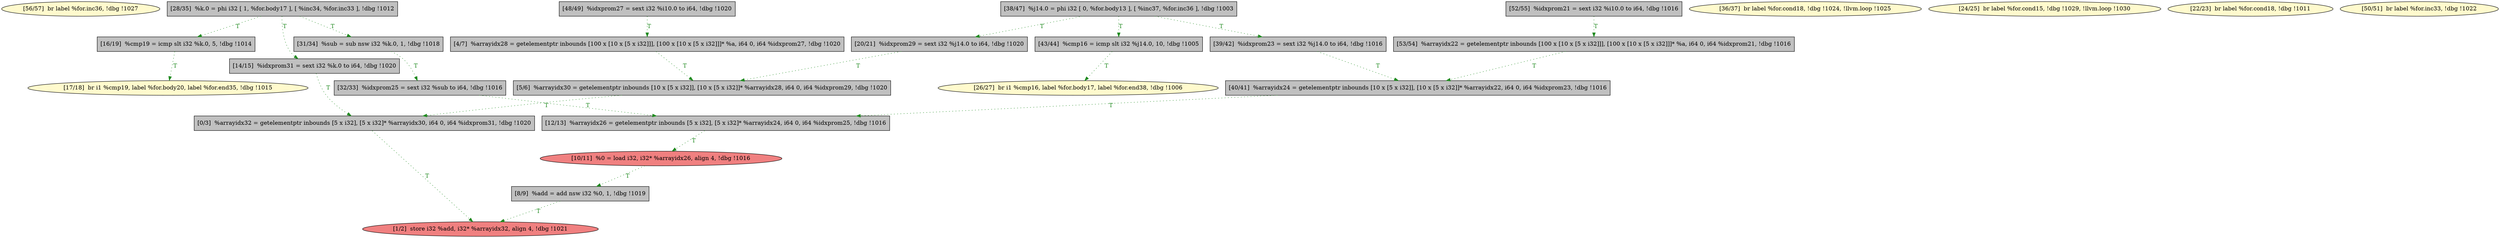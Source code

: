 
digraph G {


node857 [fillcolor=lemonchiffon,label="[56/57]  br label %for.inc36, !dbg !1027",shape=ellipse,style=filled ]
node856 [fillcolor=grey,label="[39/42]  %idxprom23 = sext i32 %j14.0 to i64, !dbg !1016",shape=rectangle,style=filled ]
node854 [fillcolor=lightcoral,label="[1/2]  store i32 %add, i32* %arrayidx32, align 4, !dbg !1021",shape=ellipse,style=filled ]
node853 [fillcolor=grey,label="[53/54]  %arrayidx22 = getelementptr inbounds [100 x [10 x [5 x i32]]], [100 x [10 x [5 x i32]]]* %a, i64 0, i64 %idxprom21, !dbg !1016",shape=rectangle,style=filled ]
node851 [fillcolor=grey,label="[14/15]  %idxprom31 = sext i32 %k.0 to i64, !dbg !1020",shape=rectangle,style=filled ]
node850 [fillcolor=lemonchiffon,label="[17/18]  br i1 %cmp19, label %for.body20, label %for.end35, !dbg !1015",shape=ellipse,style=filled ]
node849 [fillcolor=grey,label="[5/6]  %arrayidx30 = getelementptr inbounds [10 x [5 x i32]], [10 x [5 x i32]]* %arrayidx28, i64 0, i64 %idxprom29, !dbg !1020",shape=rectangle,style=filled ]
node848 [fillcolor=grey,label="[43/44]  %cmp16 = icmp slt i32 %j14.0, 10, !dbg !1005",shape=rectangle,style=filled ]
node847 [fillcolor=grey,label="[48/49]  %idxprom27 = sext i32 %i10.0 to i64, !dbg !1020",shape=rectangle,style=filled ]
node836 [fillcolor=lemonchiffon,label="[36/37]  br label %for.cond18, !dbg !1024, !llvm.loop !1025",shape=ellipse,style=filled ]
node842 [fillcolor=grey,label="[12/13]  %arrayidx26 = getelementptr inbounds [5 x i32], [5 x i32]* %arrayidx24, i64 0, i64 %idxprom25, !dbg !1016",shape=rectangle,style=filled ]
node846 [fillcolor=grey,label="[4/7]  %arrayidx28 = getelementptr inbounds [100 x [10 x [5 x i32]]], [100 x [10 x [5 x i32]]]* %a, i64 0, i64 %idxprom27, !dbg !1020",shape=rectangle,style=filled ]
node852 [fillcolor=grey,label="[16/19]  %cmp19 = icmp slt i32 %k.0, 5, !dbg !1014",shape=rectangle,style=filled ]
node833 [fillcolor=lemonchiffon,label="[24/25]  br label %for.cond15, !dbg !1029, !llvm.loop !1030",shape=ellipse,style=filled ]
node831 [fillcolor=lemonchiffon,label="[22/23]  br label %for.cond18, !dbg !1011",shape=ellipse,style=filled ]
node834 [fillcolor=lemonchiffon,label="[26/27]  br i1 %cmp16, label %for.body17, label %for.end38, !dbg !1006",shape=ellipse,style=filled ]
node838 [fillcolor=grey,label="[32/33]  %idxprom25 = sext i32 %sub to i64, !dbg !1016",shape=rectangle,style=filled ]
node837 [fillcolor=grey,label="[38/47]  %j14.0 = phi i32 [ 0, %for.body13 ], [ %inc37, %for.inc36 ], !dbg !1003",shape=rectangle,style=filled ]
node839 [fillcolor=grey,label="[31/34]  %sub = sub nsw i32 %k.0, 1, !dbg !1018",shape=rectangle,style=filled ]
node841 [fillcolor=lemonchiffon,label="[50/51]  br label %for.inc33, !dbg !1022",shape=ellipse,style=filled ]
node844 [fillcolor=grey,label="[0/3]  %arrayidx32 = getelementptr inbounds [5 x i32], [5 x i32]* %arrayidx30, i64 0, i64 %idxprom31, !dbg !1020",shape=rectangle,style=filled ]
node832 [fillcolor=grey,label="[20/21]  %idxprom29 = sext i32 %j14.0 to i64, !dbg !1020",shape=rectangle,style=filled ]
node840 [fillcolor=grey,label="[40/41]  %arrayidx24 = getelementptr inbounds [10 x [5 x i32]], [10 x [5 x i32]]* %arrayidx22, i64 0, i64 %idxprom23, !dbg !1016",shape=rectangle,style=filled ]
node855 [fillcolor=grey,label="[52/55]  %idxprom21 = sext i32 %i10.0 to i64, !dbg !1016",shape=rectangle,style=filled ]
node835 [fillcolor=grey,label="[28/35]  %k.0 = phi i32 [ 1, %for.body17 ], [ %inc34, %for.inc33 ], !dbg !1012",shape=rectangle,style=filled ]
node843 [fillcolor=grey,label="[8/9]  %add = add nsw i32 %0, 1, !dbg !1019",shape=rectangle,style=filled ]
node845 [fillcolor=lightcoral,label="[10/11]  %0 = load i32, i32* %arrayidx26, align 4, !dbg !1016",shape=ellipse,style=filled ]

node848->node834 [style=dotted,color=forestgreen,label="T",fontcolor=forestgreen ]
node838->node842 [style=dotted,color=forestgreen,label="T",fontcolor=forestgreen ]
node855->node853 [style=dotted,color=forestgreen,label="T",fontcolor=forestgreen ]
node856->node840 [style=dotted,color=forestgreen,label="T",fontcolor=forestgreen ]
node853->node840 [style=dotted,color=forestgreen,label="T",fontcolor=forestgreen ]
node845->node843 [style=dotted,color=forestgreen,label="T",fontcolor=forestgreen ]
node837->node832 [style=dotted,color=forestgreen,label="T",fontcolor=forestgreen ]
node840->node842 [style=dotted,color=forestgreen,label="T",fontcolor=forestgreen ]
node842->node845 [style=dotted,color=forestgreen,label="T",fontcolor=forestgreen ]
node839->node838 [style=dotted,color=forestgreen,label="T",fontcolor=forestgreen ]
node835->node852 [style=dotted,color=forestgreen,label="T",fontcolor=forestgreen ]
node843->node854 [style=dotted,color=forestgreen,label="T",fontcolor=forestgreen ]
node837->node856 [style=dotted,color=forestgreen,label="T",fontcolor=forestgreen ]
node835->node839 [style=dotted,color=forestgreen,label="T",fontcolor=forestgreen ]
node851->node844 [style=dotted,color=forestgreen,label="T",fontcolor=forestgreen ]
node844->node854 [style=dotted,color=forestgreen,label="T",fontcolor=forestgreen ]
node852->node850 [style=dotted,color=forestgreen,label="T",fontcolor=forestgreen ]
node832->node849 [style=dotted,color=forestgreen,label="T",fontcolor=forestgreen ]
node837->node848 [style=dotted,color=forestgreen,label="T",fontcolor=forestgreen ]
node835->node851 [style=dotted,color=forestgreen,label="T",fontcolor=forestgreen ]
node849->node844 [style=dotted,color=forestgreen,label="T",fontcolor=forestgreen ]
node847->node846 [style=dotted,color=forestgreen,label="T",fontcolor=forestgreen ]
node846->node849 [style=dotted,color=forestgreen,label="T",fontcolor=forestgreen ]


}
